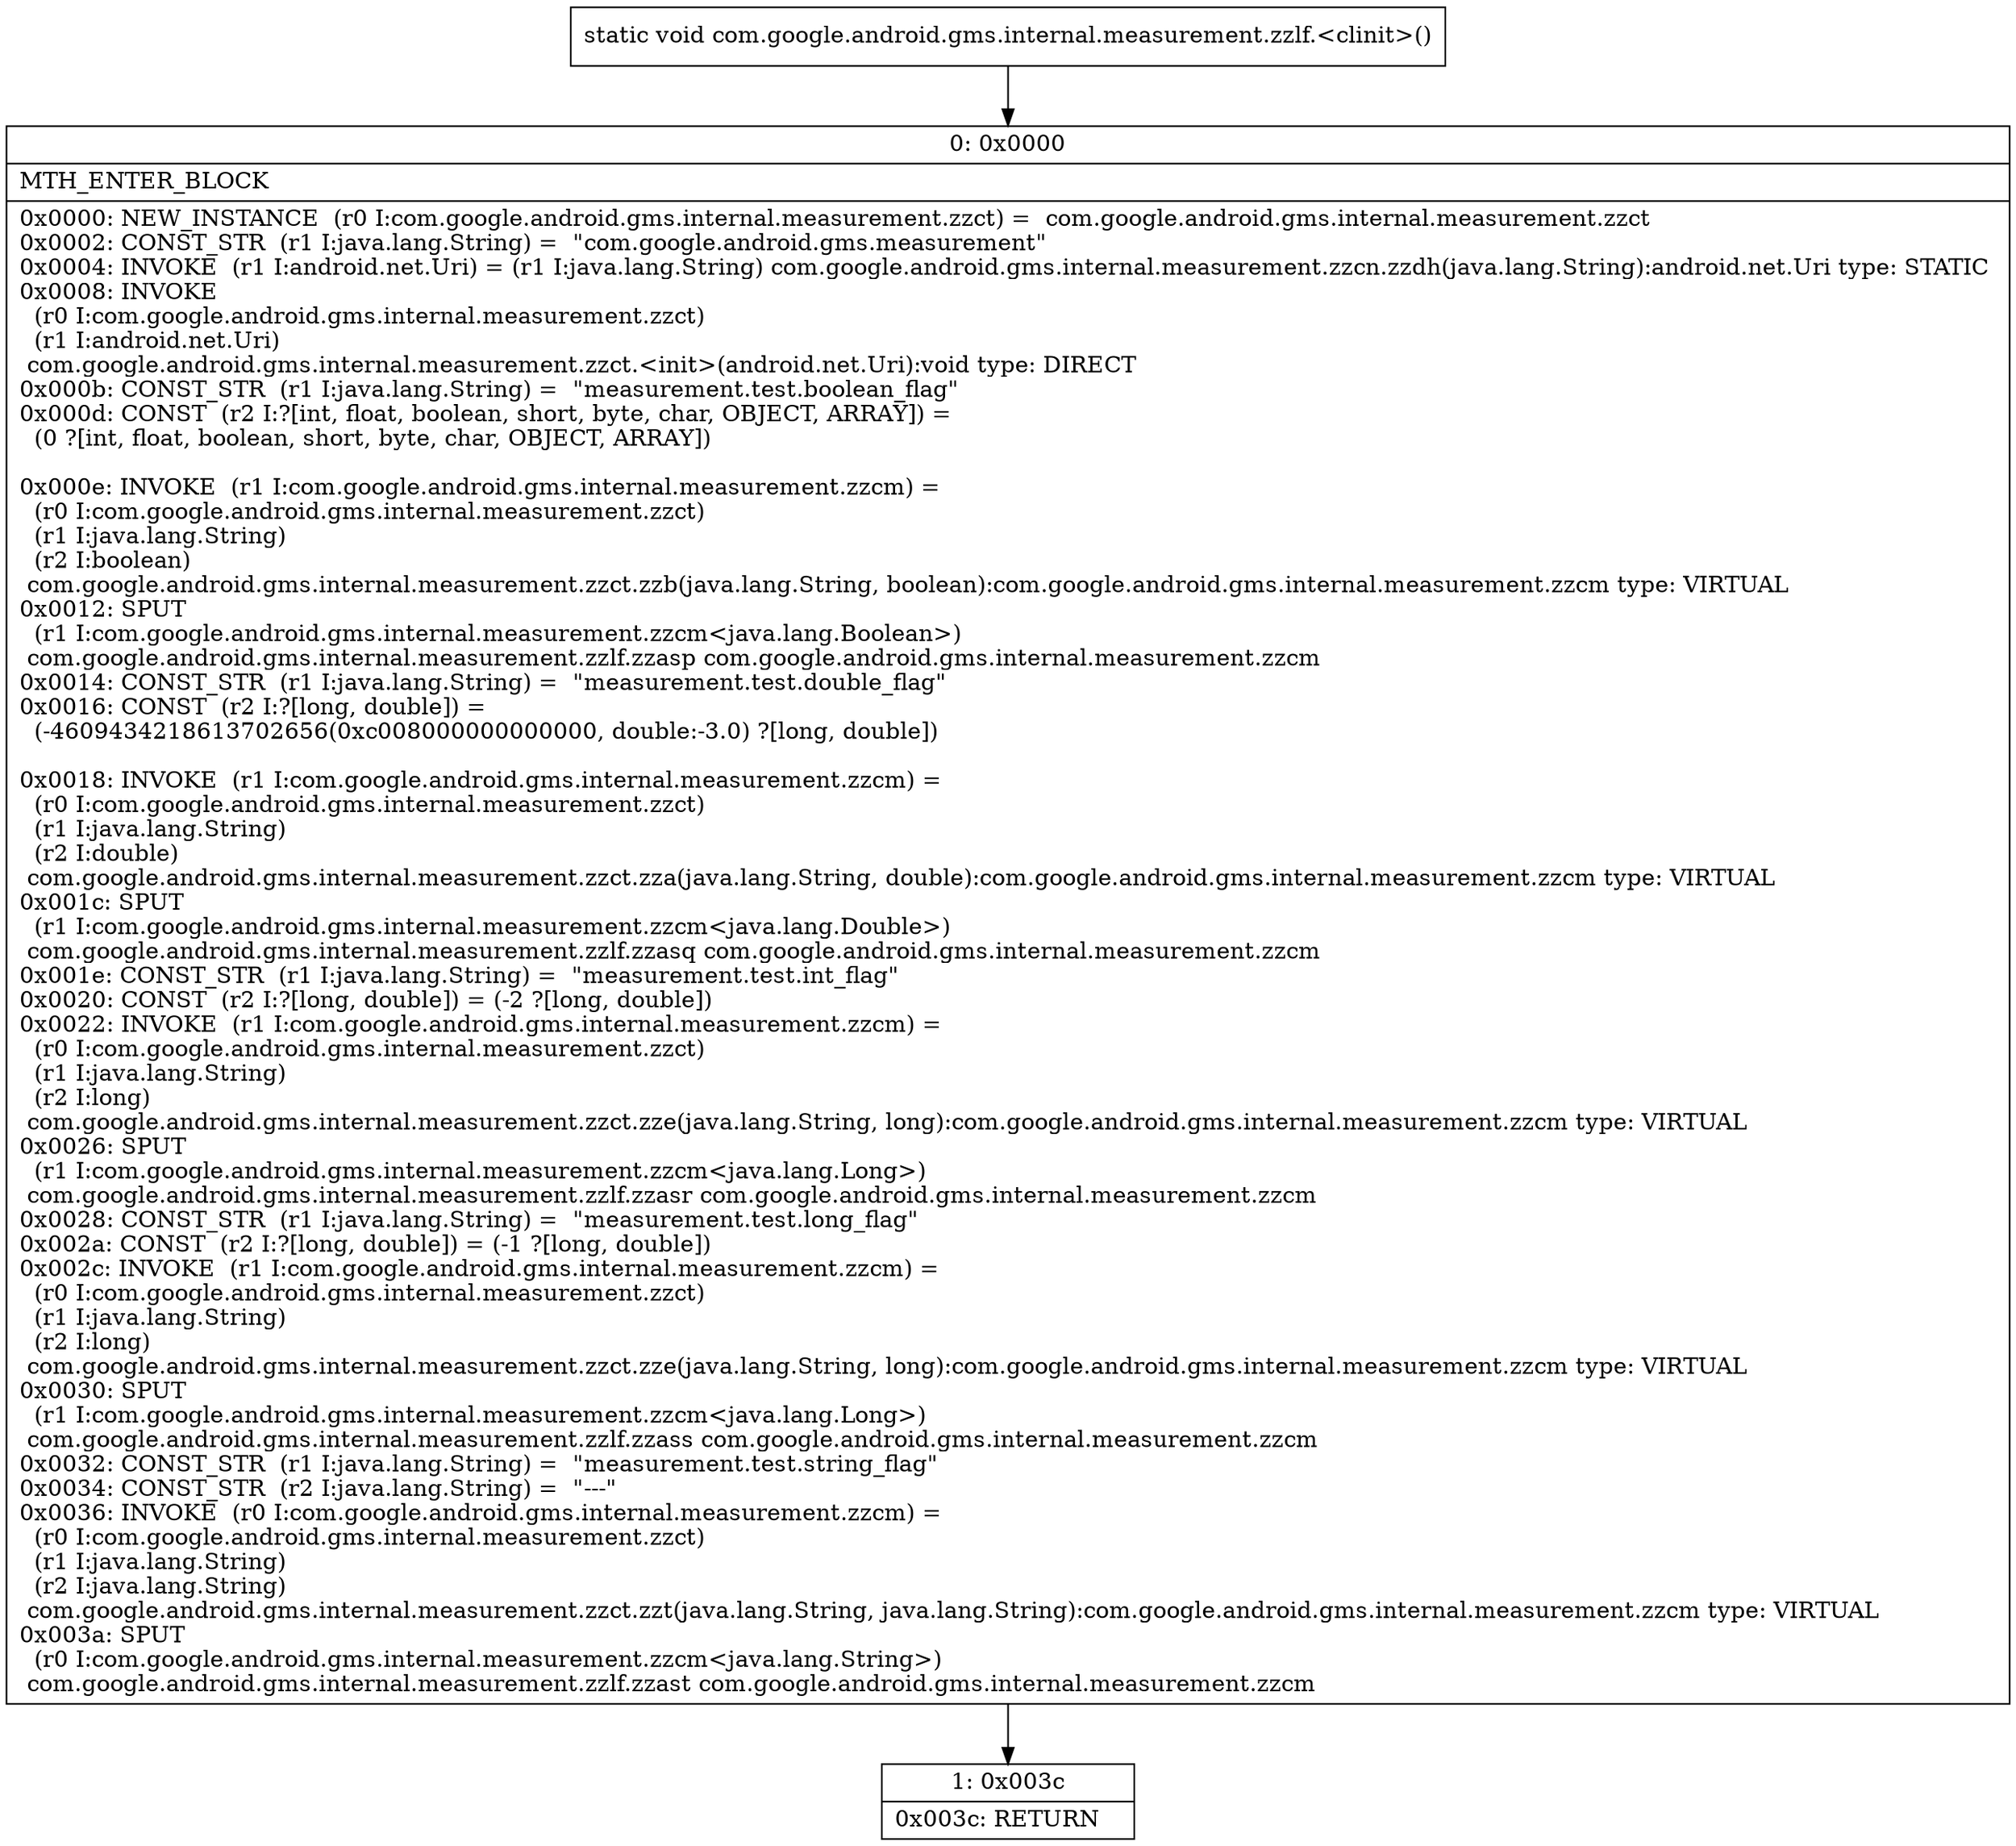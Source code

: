 digraph "CFG forcom.google.android.gms.internal.measurement.zzlf.\<clinit\>()V" {
Node_0 [shape=record,label="{0\:\ 0x0000|MTH_ENTER_BLOCK\l|0x0000: NEW_INSTANCE  (r0 I:com.google.android.gms.internal.measurement.zzct) =  com.google.android.gms.internal.measurement.zzct \l0x0002: CONST_STR  (r1 I:java.lang.String) =  \"com.google.android.gms.measurement\" \l0x0004: INVOKE  (r1 I:android.net.Uri) = (r1 I:java.lang.String) com.google.android.gms.internal.measurement.zzcn.zzdh(java.lang.String):android.net.Uri type: STATIC \l0x0008: INVOKE  \l  (r0 I:com.google.android.gms.internal.measurement.zzct)\l  (r1 I:android.net.Uri)\l com.google.android.gms.internal.measurement.zzct.\<init\>(android.net.Uri):void type: DIRECT \l0x000b: CONST_STR  (r1 I:java.lang.String) =  \"measurement.test.boolean_flag\" \l0x000d: CONST  (r2 I:?[int, float, boolean, short, byte, char, OBJECT, ARRAY]) = \l  (0 ?[int, float, boolean, short, byte, char, OBJECT, ARRAY])\l \l0x000e: INVOKE  (r1 I:com.google.android.gms.internal.measurement.zzcm) = \l  (r0 I:com.google.android.gms.internal.measurement.zzct)\l  (r1 I:java.lang.String)\l  (r2 I:boolean)\l com.google.android.gms.internal.measurement.zzct.zzb(java.lang.String, boolean):com.google.android.gms.internal.measurement.zzcm type: VIRTUAL \l0x0012: SPUT  \l  (r1 I:com.google.android.gms.internal.measurement.zzcm\<java.lang.Boolean\>)\l com.google.android.gms.internal.measurement.zzlf.zzasp com.google.android.gms.internal.measurement.zzcm \l0x0014: CONST_STR  (r1 I:java.lang.String) =  \"measurement.test.double_flag\" \l0x0016: CONST  (r2 I:?[long, double]) = \l  (\-4609434218613702656(0xc008000000000000, double:\-3.0) ?[long, double])\l \l0x0018: INVOKE  (r1 I:com.google.android.gms.internal.measurement.zzcm) = \l  (r0 I:com.google.android.gms.internal.measurement.zzct)\l  (r1 I:java.lang.String)\l  (r2 I:double)\l com.google.android.gms.internal.measurement.zzct.zza(java.lang.String, double):com.google.android.gms.internal.measurement.zzcm type: VIRTUAL \l0x001c: SPUT  \l  (r1 I:com.google.android.gms.internal.measurement.zzcm\<java.lang.Double\>)\l com.google.android.gms.internal.measurement.zzlf.zzasq com.google.android.gms.internal.measurement.zzcm \l0x001e: CONST_STR  (r1 I:java.lang.String) =  \"measurement.test.int_flag\" \l0x0020: CONST  (r2 I:?[long, double]) = (\-2 ?[long, double]) \l0x0022: INVOKE  (r1 I:com.google.android.gms.internal.measurement.zzcm) = \l  (r0 I:com.google.android.gms.internal.measurement.zzct)\l  (r1 I:java.lang.String)\l  (r2 I:long)\l com.google.android.gms.internal.measurement.zzct.zze(java.lang.String, long):com.google.android.gms.internal.measurement.zzcm type: VIRTUAL \l0x0026: SPUT  \l  (r1 I:com.google.android.gms.internal.measurement.zzcm\<java.lang.Long\>)\l com.google.android.gms.internal.measurement.zzlf.zzasr com.google.android.gms.internal.measurement.zzcm \l0x0028: CONST_STR  (r1 I:java.lang.String) =  \"measurement.test.long_flag\" \l0x002a: CONST  (r2 I:?[long, double]) = (\-1 ?[long, double]) \l0x002c: INVOKE  (r1 I:com.google.android.gms.internal.measurement.zzcm) = \l  (r0 I:com.google.android.gms.internal.measurement.zzct)\l  (r1 I:java.lang.String)\l  (r2 I:long)\l com.google.android.gms.internal.measurement.zzct.zze(java.lang.String, long):com.google.android.gms.internal.measurement.zzcm type: VIRTUAL \l0x0030: SPUT  \l  (r1 I:com.google.android.gms.internal.measurement.zzcm\<java.lang.Long\>)\l com.google.android.gms.internal.measurement.zzlf.zzass com.google.android.gms.internal.measurement.zzcm \l0x0032: CONST_STR  (r1 I:java.lang.String) =  \"measurement.test.string_flag\" \l0x0034: CONST_STR  (r2 I:java.lang.String) =  \"\-\-\-\" \l0x0036: INVOKE  (r0 I:com.google.android.gms.internal.measurement.zzcm) = \l  (r0 I:com.google.android.gms.internal.measurement.zzct)\l  (r1 I:java.lang.String)\l  (r2 I:java.lang.String)\l com.google.android.gms.internal.measurement.zzct.zzt(java.lang.String, java.lang.String):com.google.android.gms.internal.measurement.zzcm type: VIRTUAL \l0x003a: SPUT  \l  (r0 I:com.google.android.gms.internal.measurement.zzcm\<java.lang.String\>)\l com.google.android.gms.internal.measurement.zzlf.zzast com.google.android.gms.internal.measurement.zzcm \l}"];
Node_1 [shape=record,label="{1\:\ 0x003c|0x003c: RETURN   \l}"];
MethodNode[shape=record,label="{static void com.google.android.gms.internal.measurement.zzlf.\<clinit\>() }"];
MethodNode -> Node_0;
Node_0 -> Node_1;
}

